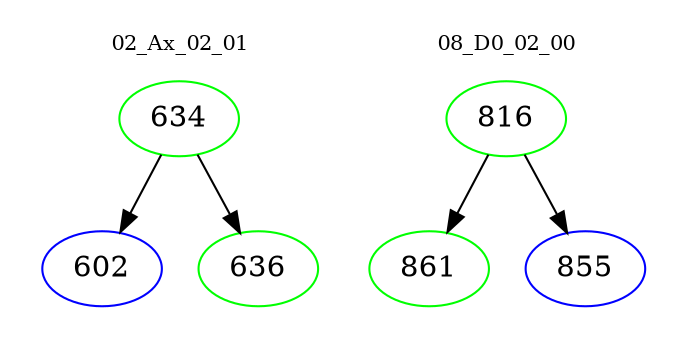 digraph{
subgraph cluster_0 {
color = white
label = "02_Ax_02_01";
fontsize=10;
T0_634 [label="634", color="green"]
T0_634 -> T0_602 [color="black"]
T0_602 [label="602", color="blue"]
T0_634 -> T0_636 [color="black"]
T0_636 [label="636", color="green"]
}
subgraph cluster_1 {
color = white
label = "08_D0_02_00";
fontsize=10;
T1_816 [label="816", color="green"]
T1_816 -> T1_861 [color="black"]
T1_861 [label="861", color="green"]
T1_816 -> T1_855 [color="black"]
T1_855 [label="855", color="blue"]
}
}
